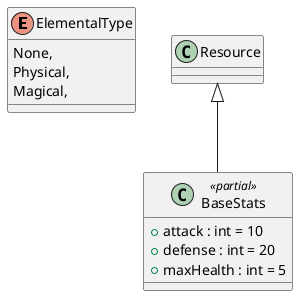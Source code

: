 @startuml
enum ElementalType {
    None,
    Physical,
    Magical,
}
class BaseStats <<partial>> {
    + attack : int = 10
    + defense : int = 20
    + maxHealth : int = 5
}
Resource <|-- BaseStats
@enduml
